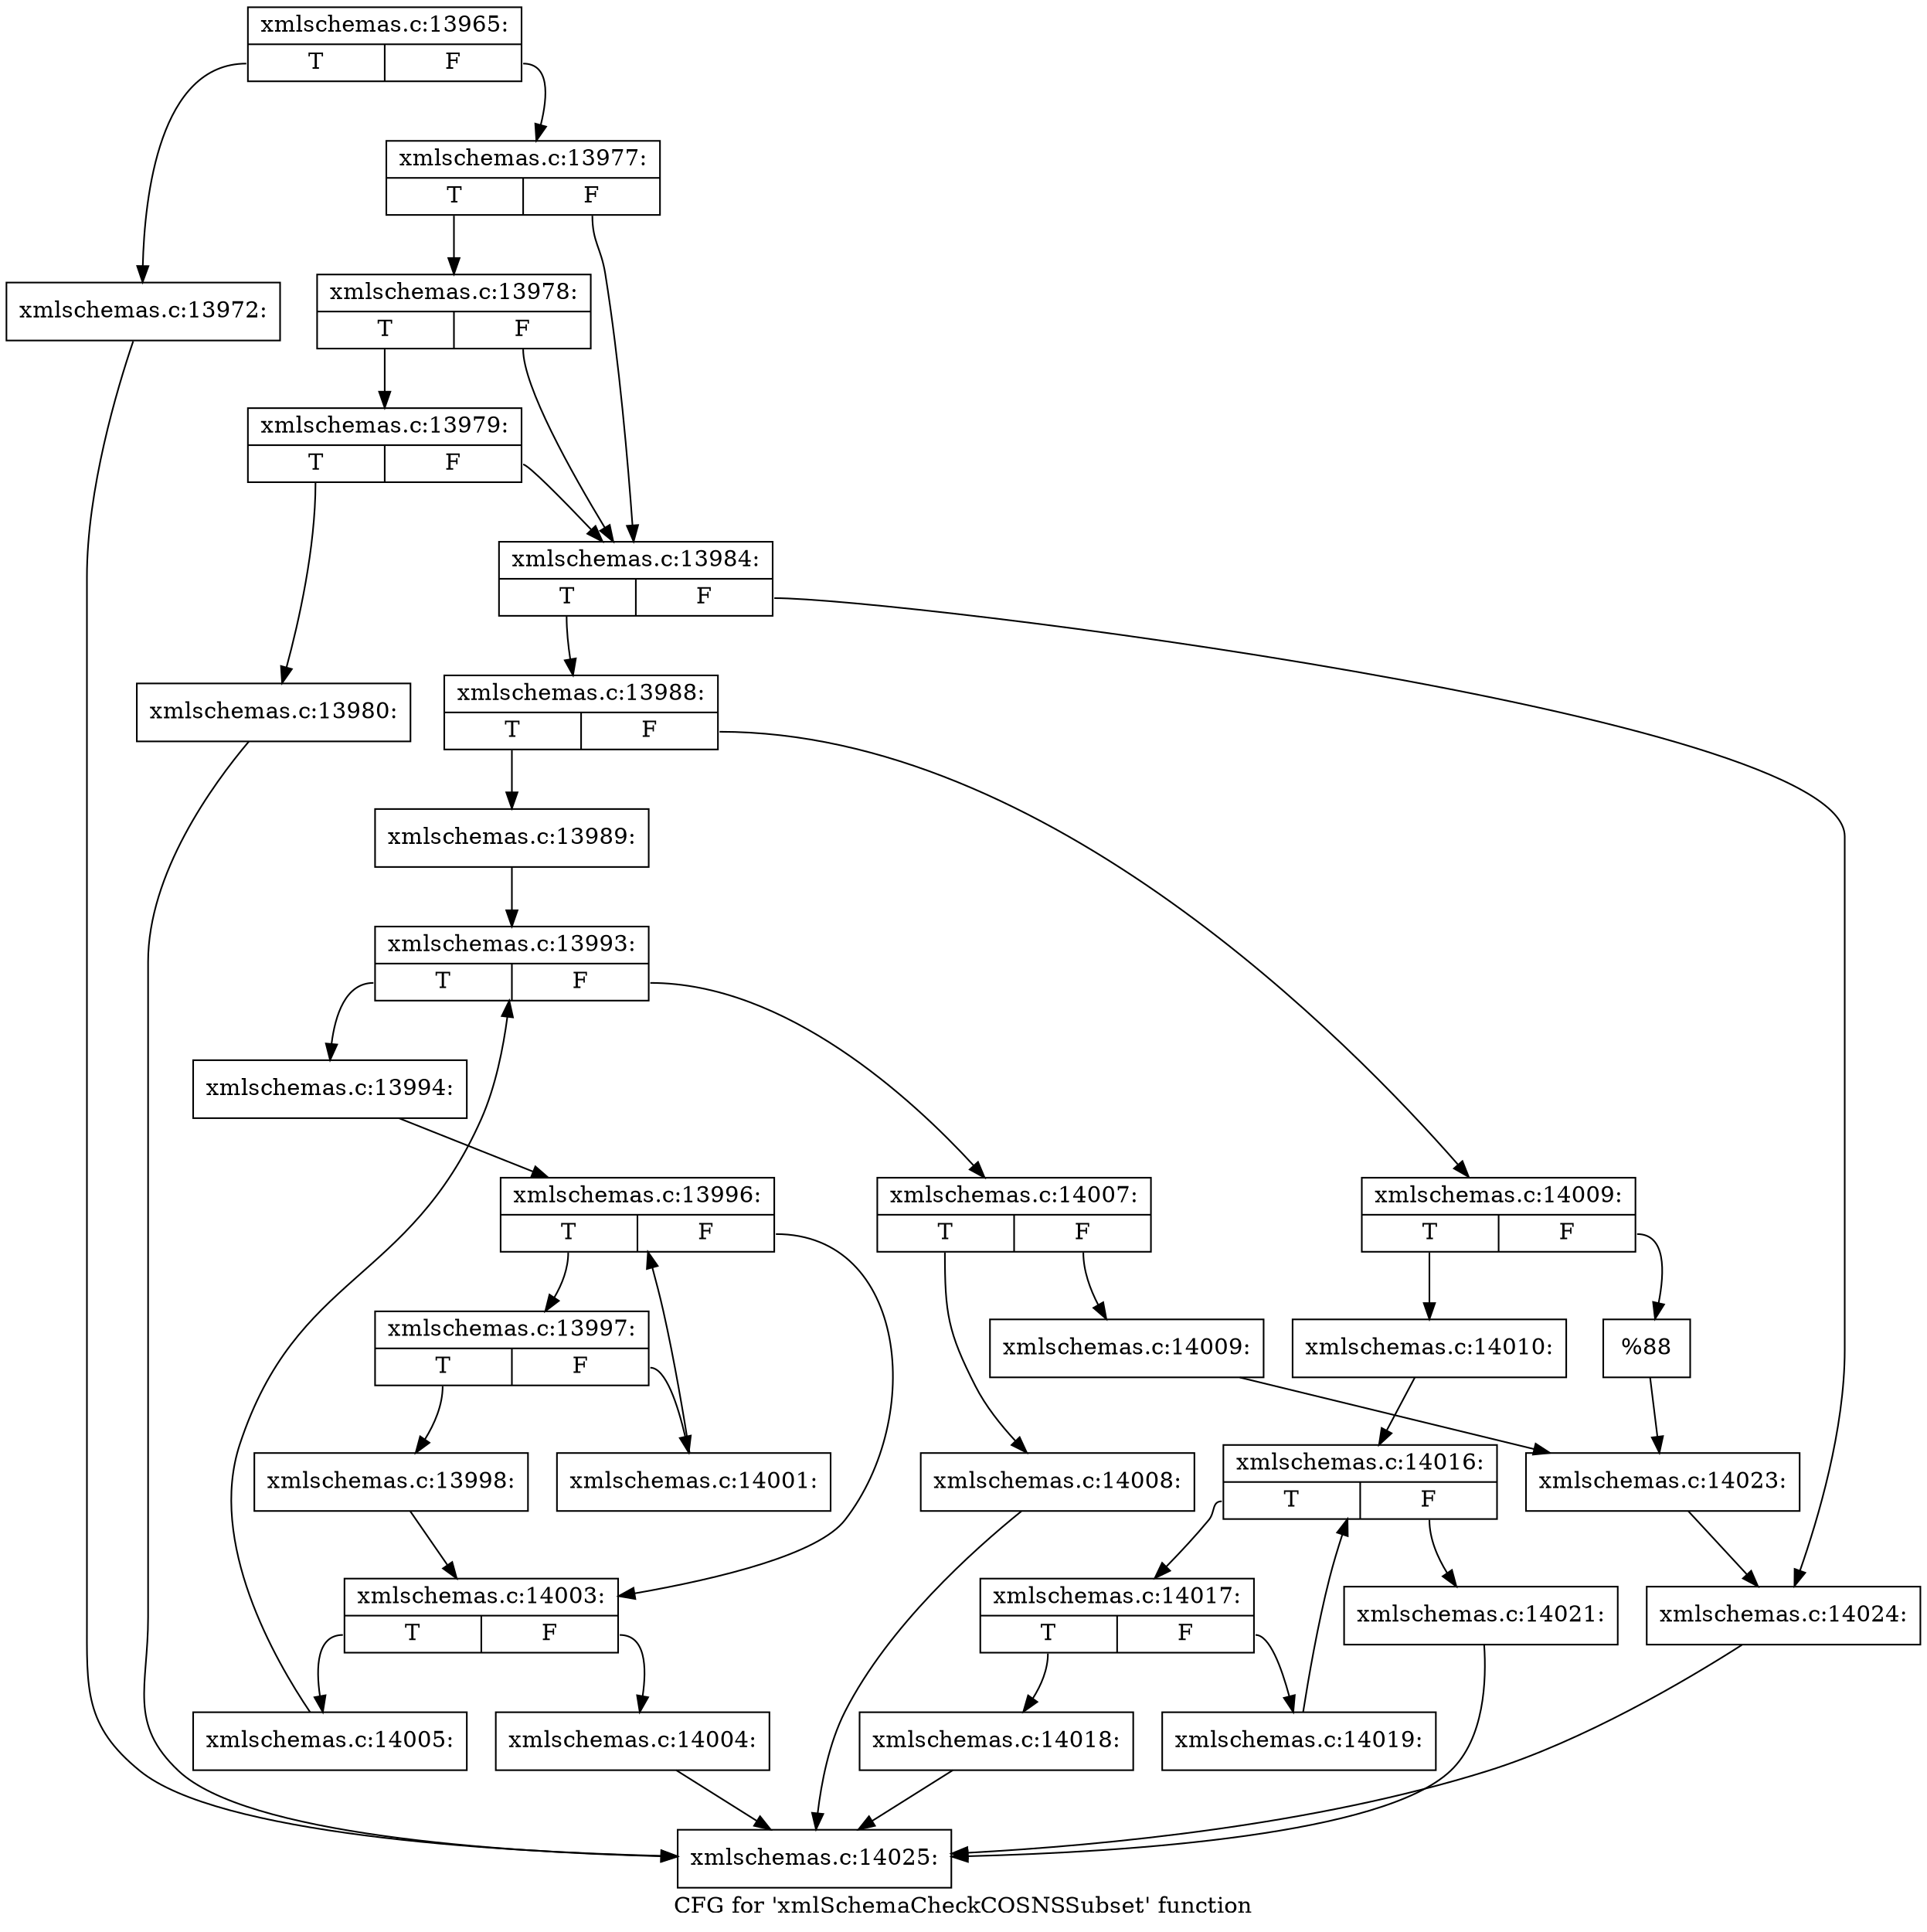 digraph "CFG for 'xmlSchemaCheckCOSNSSubset' function" {
	label="CFG for 'xmlSchemaCheckCOSNSSubset' function";

	Node0x5253af0 [shape=record,label="{xmlschemas.c:13965:|{<s0>T|<s1>F}}"];
	Node0x5253af0:s0 -> Node0x5253eb0;
	Node0x5253af0:s1 -> Node0x5253f00;
	Node0x5253eb0 [shape=record,label="{xmlschemas.c:13972:}"];
	Node0x5253eb0 -> Node0x5257e30;
	Node0x5253f00 [shape=record,label="{xmlschemas.c:13977:|{<s0>T|<s1>F}}"];
	Node0x5253f00:s0 -> Node0x5258bd0;
	Node0x5253f00:s1 -> Node0x5258b00;
	Node0x5258bd0 [shape=record,label="{xmlschemas.c:13978:|{<s0>T|<s1>F}}"];
	Node0x5258bd0:s0 -> Node0x5258b50;
	Node0x5258bd0:s1 -> Node0x5258b00;
	Node0x5258b50 [shape=record,label="{xmlschemas.c:13979:|{<s0>T|<s1>F}}"];
	Node0x5258b50:s0 -> Node0x5258ab0;
	Node0x5258b50:s1 -> Node0x5258b00;
	Node0x5258ab0 [shape=record,label="{xmlschemas.c:13980:}"];
	Node0x5258ab0 -> Node0x5257e30;
	Node0x5258b00 [shape=record,label="{xmlschemas.c:13984:|{<s0>T|<s1>F}}"];
	Node0x5258b00:s0 -> Node0x5259c40;
	Node0x5258b00:s1 -> Node0x5259c90;
	Node0x5259c40 [shape=record,label="{xmlschemas.c:13988:|{<s0>T|<s1>F}}"];
	Node0x5259c40:s0 -> Node0x525a180;
	Node0x5259c40:s1 -> Node0x525a220;
	Node0x525a180 [shape=record,label="{xmlschemas.c:13989:}"];
	Node0x525a180 -> Node0x525b170;
	Node0x525b170 [shape=record,label="{xmlschemas.c:13993:|{<s0>T|<s1>F}}"];
	Node0x525b170:s0 -> Node0x525b560;
	Node0x525b170:s1 -> Node0x525b390;
	Node0x525b560 [shape=record,label="{xmlschemas.c:13994:}"];
	Node0x525b560 -> Node0x525b980;
	Node0x525b980 [shape=record,label="{xmlschemas.c:13996:|{<s0>T|<s1>F}}"];
	Node0x525b980:s0 -> Node0x525bd70;
	Node0x525b980:s1 -> Node0x525bba0;
	Node0x525bd70 [shape=record,label="{xmlschemas.c:13997:|{<s0>T|<s1>F}}"];
	Node0x525bd70:s0 -> Node0x525bf30;
	Node0x525bd70:s1 -> Node0x525bf80;
	Node0x525bf30 [shape=record,label="{xmlschemas.c:13998:}"];
	Node0x525bf30 -> Node0x525bba0;
	Node0x525bf80 [shape=record,label="{xmlschemas.c:14001:}"];
	Node0x525bf80 -> Node0x525b980;
	Node0x525bba0 [shape=record,label="{xmlschemas.c:14003:|{<s0>T|<s1>F}}"];
	Node0x525bba0:s0 -> Node0x525ca70;
	Node0x525bba0:s1 -> Node0x525ca20;
	Node0x525ca20 [shape=record,label="{xmlschemas.c:14004:}"];
	Node0x525ca20 -> Node0x5257e30;
	Node0x525ca70 [shape=record,label="{xmlschemas.c:14005:}"];
	Node0x525ca70 -> Node0x525b170;
	Node0x525b390 [shape=record,label="{xmlschemas.c:14007:|{<s0>T|<s1>F}}"];
	Node0x525b390:s0 -> Node0x525d1d0;
	Node0x525b390:s1 -> Node0x525d220;
	Node0x525d1d0 [shape=record,label="{xmlschemas.c:14008:}"];
	Node0x525d1d0 -> Node0x5257e30;
	Node0x525d220 [shape=record,label="{xmlschemas.c:14009:}"];
	Node0x525d220 -> Node0x525a1d0;
	Node0x525a220 [shape=record,label="{xmlschemas.c:14009:|{<s0>T|<s1>F}}"];
	Node0x525a220:s0 -> Node0x525d6e0;
	Node0x525a220:s1 -> Node0x525d730;
	Node0x525d6e0 [shape=record,label="{xmlschemas.c:14010:}"];
	Node0x525d6e0 -> Node0x525e0c0;
	Node0x525e0c0 [shape=record,label="{xmlschemas.c:14016:|{<s0>T|<s1>F}}"];
	Node0x525e0c0:s0 -> Node0x525e4b0;
	Node0x525e0c0:s1 -> Node0x525e2e0;
	Node0x525e4b0 [shape=record,label="{xmlschemas.c:14017:|{<s0>T|<s1>F}}"];
	Node0x525e4b0:s0 -> Node0x525e670;
	Node0x525e4b0:s1 -> Node0x525e6c0;
	Node0x525e670 [shape=record,label="{xmlschemas.c:14018:}"];
	Node0x525e670 -> Node0x5257e30;
	Node0x525e6c0 [shape=record,label="{xmlschemas.c:14019:}"];
	Node0x525e6c0 -> Node0x525e0c0;
	Node0x525e2e0 [shape=record,label="{xmlschemas.c:14021:}"];
	Node0x525e2e0 -> Node0x5257e30;
	Node0x525d730 [shape=record,label="{%88}"];
	Node0x525d730 -> Node0x525a1d0;
	Node0x525a1d0 [shape=record,label="{xmlschemas.c:14023:}"];
	Node0x525a1d0 -> Node0x5259c90;
	Node0x5259c90 [shape=record,label="{xmlschemas.c:14024:}"];
	Node0x5259c90 -> Node0x5257e30;
	Node0x5257e30 [shape=record,label="{xmlschemas.c:14025:}"];
}
